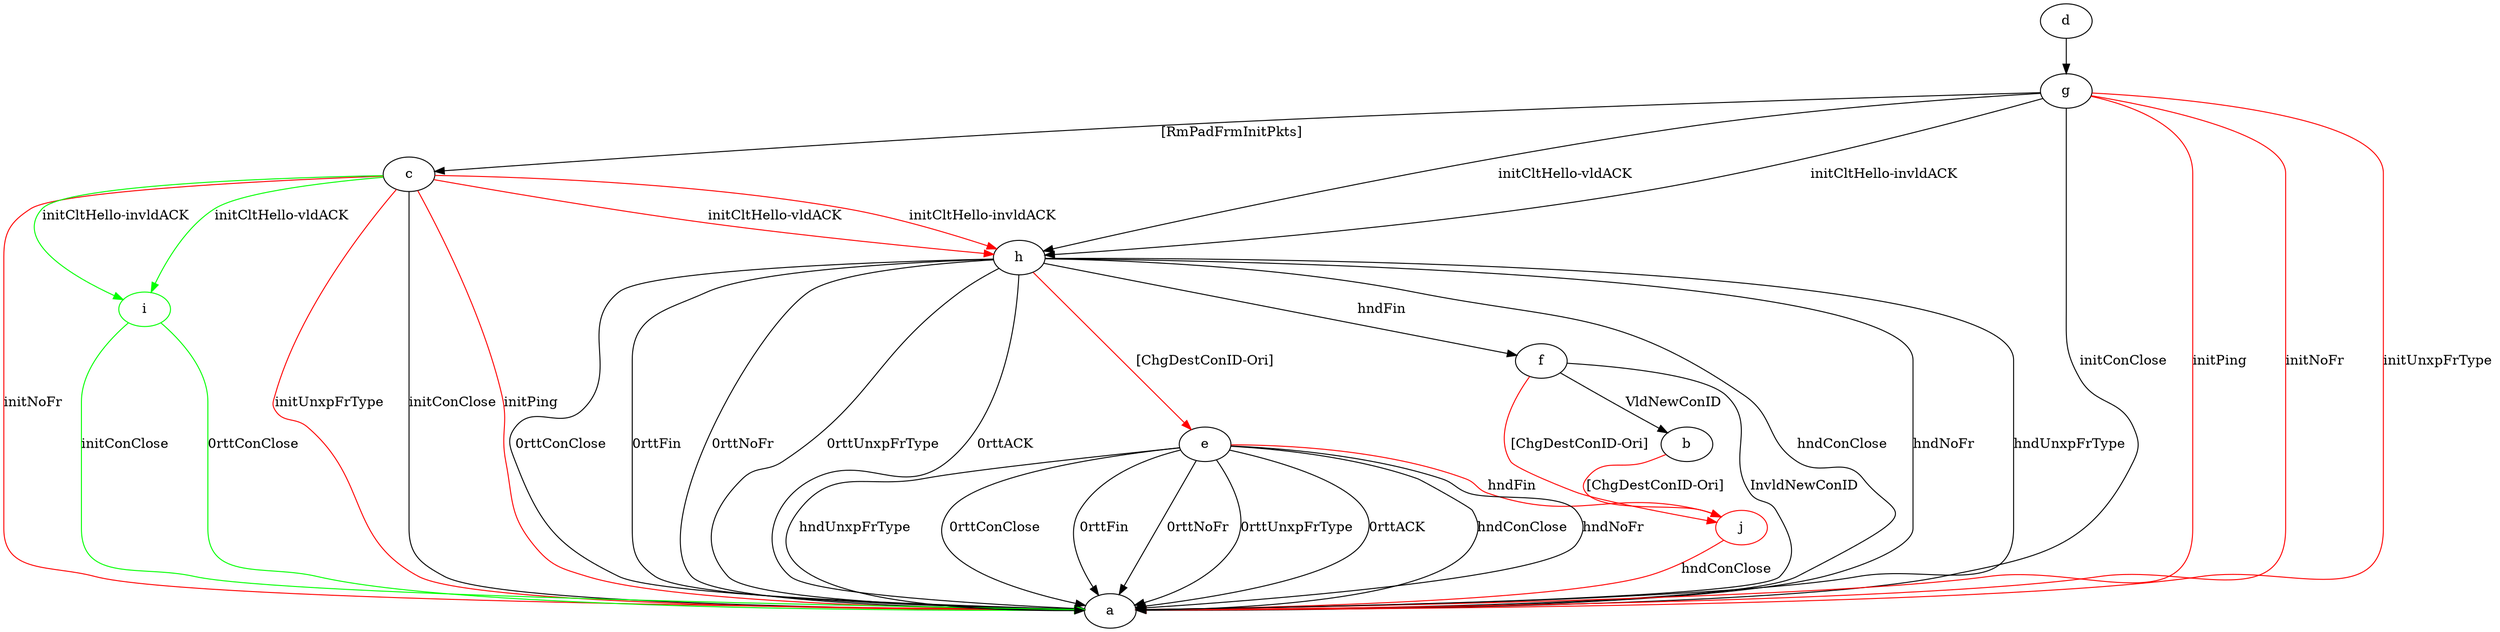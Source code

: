 digraph "" {
	j	[color=red];
	b -> j	[key=0,
		color=red,
		label="[ChgDestConID-Ori] "];
	c -> a	[key=0,
		label="initConClose "];
	c -> a	[key=1,
		color=red,
		label="initPing "];
	c -> a	[key=2,
		color=red,
		label="initNoFr "];
	c -> a	[key=3,
		color=red,
		label="initUnxpFrType "];
	c -> h	[key=0,
		color=red,
		label="initCltHello-vldACK "];
	c -> h	[key=1,
		color=red,
		label="initCltHello-invldACK "];
	i	[color=green];
	c -> i	[key=0,
		color=green,
		label="initCltHello-vldACK "];
	c -> i	[key=1,
		color=green,
		label="initCltHello-invldACK "];
	d -> g	[key=0];
	e -> a	[key=0,
		label="hndConClose "];
	e -> a	[key=1,
		label="hndNoFr "];
	e -> a	[key=2,
		label="hndUnxpFrType "];
	e -> a	[key=3,
		label="0rttConClose "];
	e -> a	[key=4,
		label="0rttFin "];
	e -> a	[key=5,
		label="0rttNoFr "];
	e -> a	[key=6,
		label="0rttUnxpFrType "];
	e -> a	[key=7,
		label="0rttACK "];
	e -> j	[key=0,
		color=red,
		label="hndFin "];
	f -> a	[key=0,
		label="InvldNewConID "];
	f -> b	[key=0,
		label="VldNewConID "];
	f -> j	[key=0,
		color=red,
		label="[ChgDestConID-Ori] "];
	g -> a	[key=0,
		label="initConClose "];
	g -> a	[key=1,
		color=red,
		label="initPing "];
	g -> a	[key=2,
		color=red,
		label="initNoFr "];
	g -> a	[key=3,
		color=red,
		label="initUnxpFrType "];
	g -> c	[key=0,
		label="[RmPadFrmInitPkts] "];
	g -> h	[key=0,
		label="initCltHello-vldACK "];
	g -> h	[key=1,
		label="initCltHello-invldACK "];
	h -> a	[key=0,
		label="hndConClose "];
	h -> a	[key=1,
		label="hndNoFr "];
	h -> a	[key=2,
		label="hndUnxpFrType "];
	h -> a	[key=3,
		label="0rttConClose "];
	h -> a	[key=4,
		label="0rttFin "];
	h -> a	[key=5,
		label="0rttNoFr "];
	h -> a	[key=6,
		label="0rttUnxpFrType "];
	h -> a	[key=7,
		label="0rttACK "];
	h -> e	[key=0,
		color=red,
		label="[ChgDestConID-Ori] "];
	h -> f	[key=0,
		label="hndFin "];
	i -> a	[key=0,
		color=green,
		label="initConClose "];
	i -> a	[key=1,
		color=green,
		label="0rttConClose "];
	j -> a	[key=0,
		color=red,
		label="hndConClose "];
}
